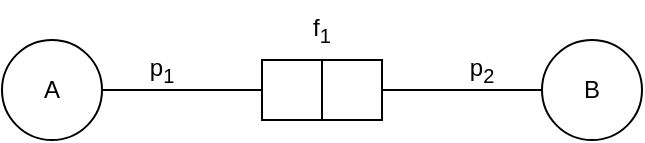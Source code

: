 <mxfile version="22.1.7" type="github">
  <diagram name="Page-1" id="jJc1OHTATbbVW3YWvaiN">
    <mxGraphModel dx="933" dy="794" grid="1" gridSize="10" guides="1" tooltips="1" connect="1" arrows="1" fold="1" page="1" pageScale="1" pageWidth="827" pageHeight="1169" math="0" shadow="0">
      <root>
        <mxCell id="0" />
        <mxCell id="1" parent="0" />
        <mxCell id="DkXzp2upEjod5SmdZO10-1" value="A" style="ellipse;whiteSpace=wrap;html=1;aspect=fixed;" vertex="1" parent="1">
          <mxGeometry x="40" y="40" width="50" height="50" as="geometry" />
        </mxCell>
        <mxCell id="DkXzp2upEjod5SmdZO10-2" value="B" style="ellipse;whiteSpace=wrap;html=1;aspect=fixed;" vertex="1" parent="1">
          <mxGeometry x="310" y="40" width="50" height="50" as="geometry" />
        </mxCell>
        <mxCell id="DkXzp2upEjod5SmdZO10-3" value="" style="shape=process;whiteSpace=wrap;html=1;backgroundOutline=1;size=0.5;" vertex="1" parent="1">
          <mxGeometry x="170" y="50" width="60" height="30" as="geometry" />
        </mxCell>
        <mxCell id="DkXzp2upEjod5SmdZO10-4" value="" style="endArrow=none;html=1;rounded=0;exitX=1;exitY=0.5;exitDx=0;exitDy=0;entryX=0;entryY=0.5;entryDx=0;entryDy=0;" edge="1" parent="1" source="DkXzp2upEjod5SmdZO10-1" target="DkXzp2upEjod5SmdZO10-3">
          <mxGeometry width="50" height="50" relative="1" as="geometry">
            <mxPoint x="390" y="380" as="sourcePoint" />
            <mxPoint x="440" y="330" as="targetPoint" />
          </mxGeometry>
        </mxCell>
        <mxCell id="DkXzp2upEjod5SmdZO10-6" value="" style="endArrow=none;html=1;rounded=0;exitX=1;exitY=0.5;exitDx=0;exitDy=0;entryX=0;entryY=0.5;entryDx=0;entryDy=0;" edge="1" parent="1" source="DkXzp2upEjod5SmdZO10-3" target="DkXzp2upEjod5SmdZO10-2">
          <mxGeometry width="50" height="50" relative="1" as="geometry">
            <mxPoint x="390" y="380" as="sourcePoint" />
            <mxPoint x="440" y="330" as="targetPoint" />
          </mxGeometry>
        </mxCell>
        <mxCell id="DkXzp2upEjod5SmdZO10-7" value="p&lt;sub&gt;1&lt;/sub&gt;" style="text;html=1;strokeColor=none;fillColor=none;align=center;verticalAlign=middle;whiteSpace=wrap;rounded=0;" vertex="1" parent="1">
          <mxGeometry x="90" y="40" width="60" height="30" as="geometry" />
        </mxCell>
        <mxCell id="DkXzp2upEjod5SmdZO10-8" value="p&lt;sub&gt;2&lt;/sub&gt;" style="text;html=1;strokeColor=none;fillColor=none;align=center;verticalAlign=middle;whiteSpace=wrap;rounded=0;" vertex="1" parent="1">
          <mxGeometry x="250" y="40" width="60" height="30" as="geometry" />
        </mxCell>
        <mxCell id="DkXzp2upEjod5SmdZO10-10" value="f&lt;sub&gt;1&lt;/sub&gt;" style="text;html=1;strokeColor=none;fillColor=none;align=center;verticalAlign=middle;whiteSpace=wrap;rounded=0;" vertex="1" parent="1">
          <mxGeometry x="170" y="20" width="60" height="30" as="geometry" />
        </mxCell>
      </root>
    </mxGraphModel>
  </diagram>
</mxfile>
